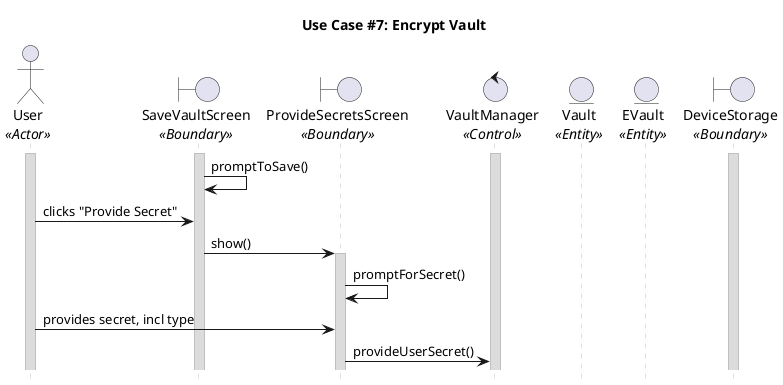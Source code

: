 @startuml uc07
title "Use Case #7: Encrypt Vault"

'Styling goes here
hide footbox
skinparam stereotypePosition bottom
skinparam sequenceMessageAlign direction
skinparam sequence {
	LifeLineBorderColor #Silver
	LifeLineBackgroundColor #Gainsboro
}

'Setup the objects involved here
actor User as u <<Actor>>
boundary SaveVaultScreen as svs <<Boundary>>
boundary ProvideSecretsScreen as pss <<Boundary>>
control VaultManager as vm <<Control>>
entity Vault as v <<Entity>>
entity EVault as ev <<Entity>>
boundary DeviceStorage as ds <<Boundary>>

'Setup persistent objects here
activate u
activate vm
activate ds


'--- FLOW OF CONTROL STARTS HERE ---
'The user makes a change to the vault in some way.
'The user is prompted to provide a secret; can differ from the one previously provided.
activate svs
svs -> svs: promptToSave()
u -> svs: clicks "Provide Secret"
svs -> pss: show()
activate pss
pss -> pss: promptForSecret()

'The user provides a secret to encrypt the vault with.
u -> pss: provides secret, incl type
pss -> vm: provideUserSecret()






'--- FLOW OF CONTROL ENDS HERE   ---

@enduml
